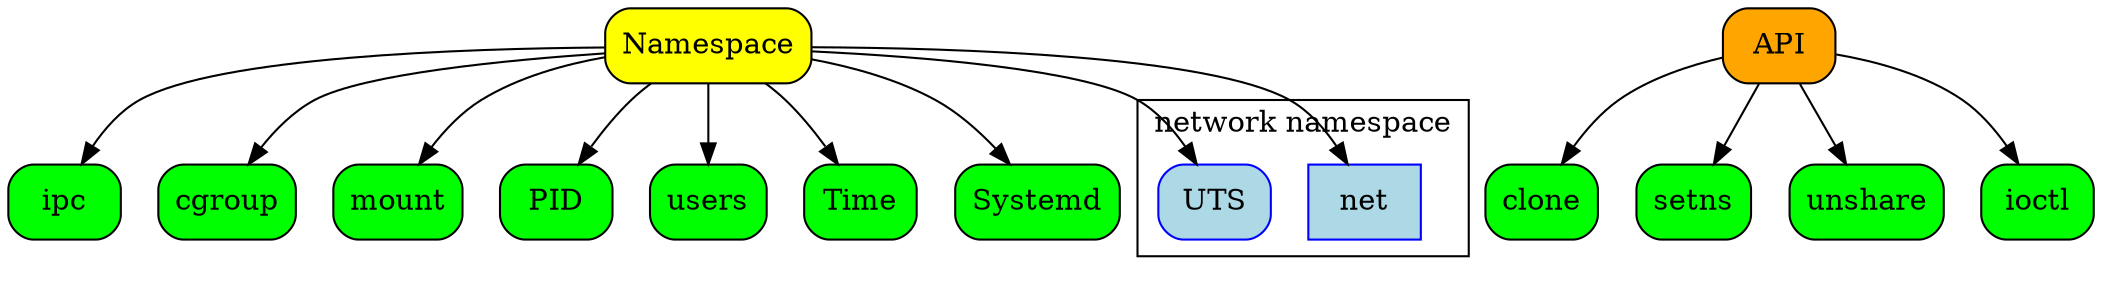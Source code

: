 // This file is covered license in License.ipynb . This note must not be removed

strict digraph {

  compound=true;

  node[shape="box",style="rounded,filled",fillcolor=green]
  Namespace[fillcolor=yellow]
  Namespace -> ipc
  Namespace -> cgroup
  Namespace -> mount
  Namespace -> PID
  Namespace -> users
  Namespace -> Time
  Namespace -> Systemd
  
  subgraph cluster_network{
    node [color=blue];

	color=black;
    net[style=filled,fillcolor=lightblue]
    UTS[fillcolor=lightblue]
    label="network namespace"
  }
  
  Namespace -> net
  Namespace -> UTS
  
  API[fillcolor=orange]
  API -> clone
  API -> setns
  API -> unshare
  API -> ioctl
  
 
}